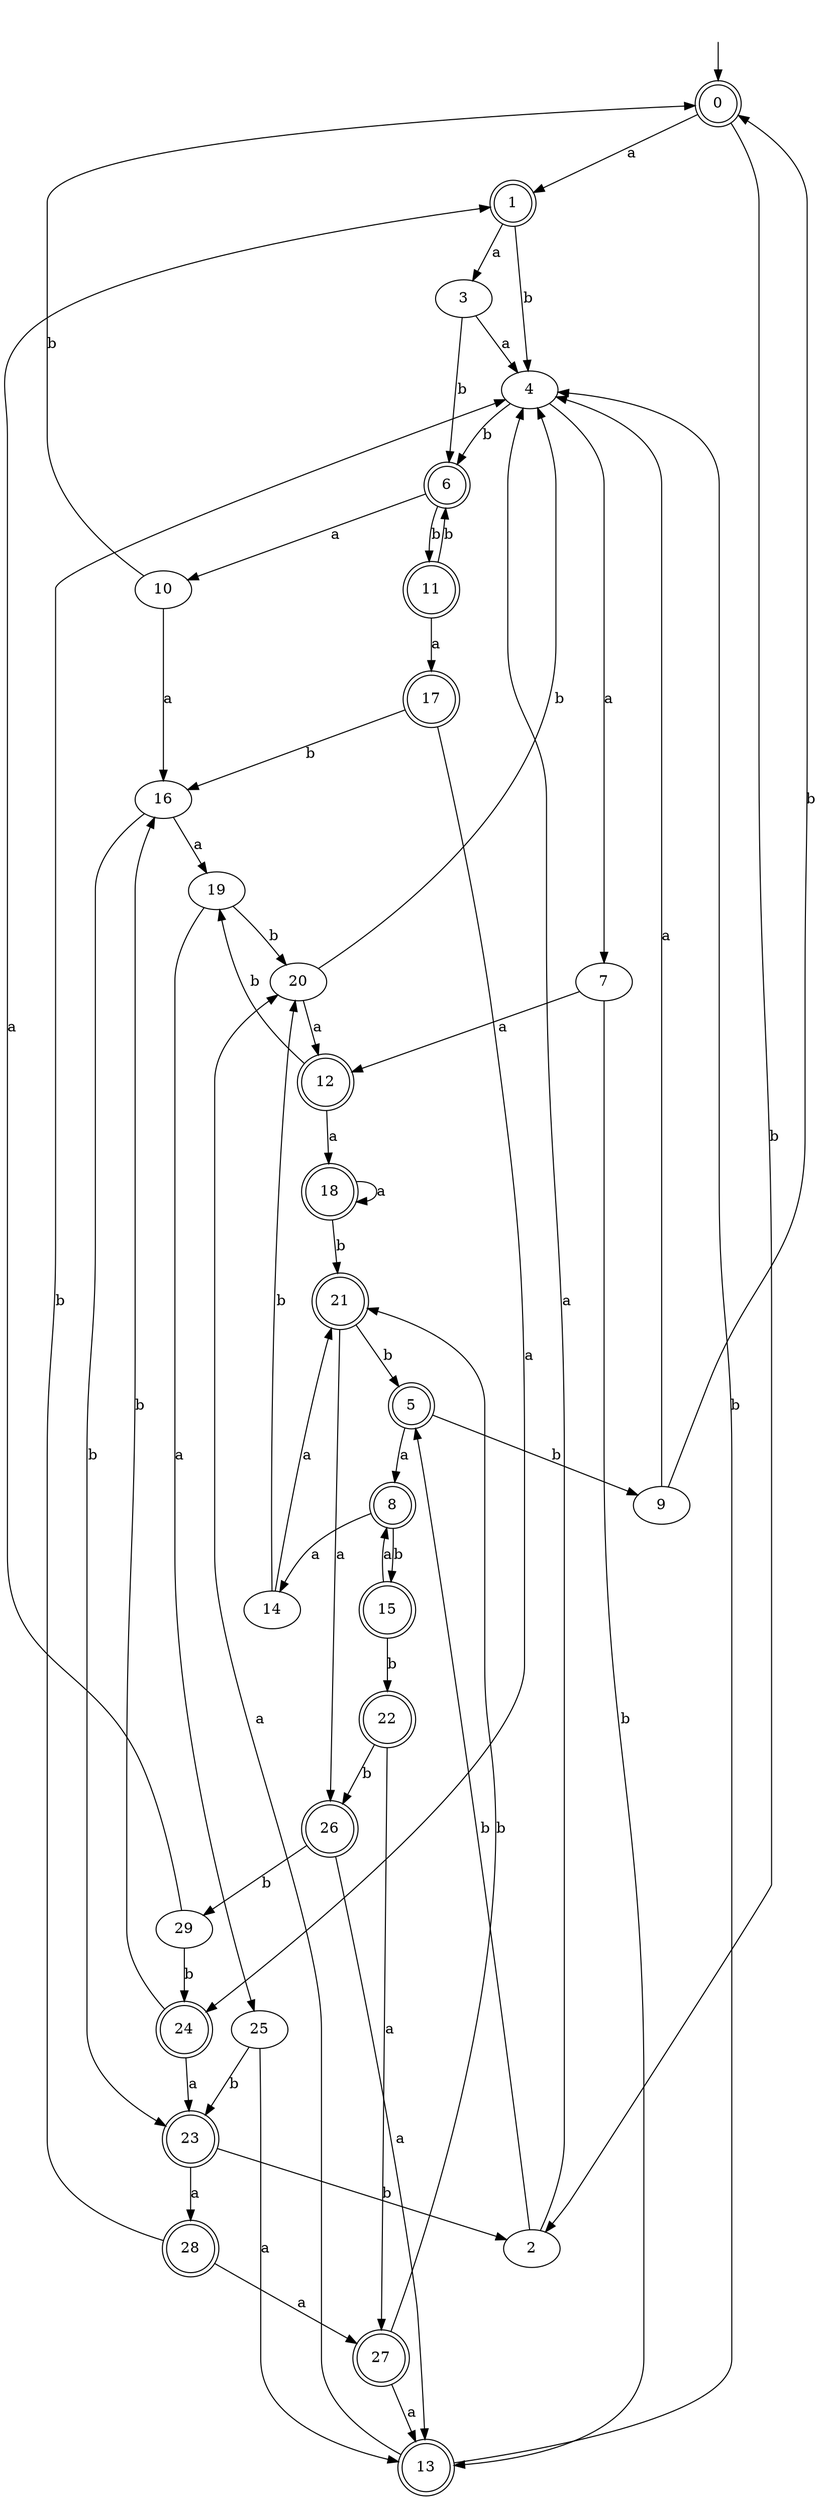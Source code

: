 digraph RandomDFA {
  __start0 [label="", shape=none];
  __start0 -> 0 [label=""];
  0 [shape=circle] [shape=doublecircle]
  0 -> 1 [label="a"]
  0 -> 2 [label="b"]
  1 [shape=doublecircle]
  1 -> 3 [label="a"]
  1 -> 4 [label="b"]
  2
  2 -> 4 [label="a"]
  2 -> 5 [label="b"]
  3
  3 -> 4 [label="a"]
  3 -> 6 [label="b"]
  4
  4 -> 7 [label="a"]
  4 -> 6 [label="b"]
  5 [shape=doublecircle]
  5 -> 8 [label="a"]
  5 -> 9 [label="b"]
  6 [shape=doublecircle]
  6 -> 10 [label="a"]
  6 -> 11 [label="b"]
  7
  7 -> 12 [label="a"]
  7 -> 13 [label="b"]
  8 [shape=doublecircle]
  8 -> 14 [label="a"]
  8 -> 15 [label="b"]
  9
  9 -> 4 [label="a"]
  9 -> 0 [label="b"]
  10
  10 -> 16 [label="a"]
  10 -> 0 [label="b"]
  11 [shape=doublecircle]
  11 -> 17 [label="a"]
  11 -> 6 [label="b"]
  12 [shape=doublecircle]
  12 -> 18 [label="a"]
  12 -> 19 [label="b"]
  13 [shape=doublecircle]
  13 -> 20 [label="a"]
  13 -> 4 [label="b"]
  14
  14 -> 21 [label="a"]
  14 -> 20 [label="b"]
  15 [shape=doublecircle]
  15 -> 8 [label="a"]
  15 -> 22 [label="b"]
  16
  16 -> 19 [label="a"]
  16 -> 23 [label="b"]
  17 [shape=doublecircle]
  17 -> 24 [label="a"]
  17 -> 16 [label="b"]
  18 [shape=doublecircle]
  18 -> 18 [label="a"]
  18 -> 21 [label="b"]
  19
  19 -> 25 [label="a"]
  19 -> 20 [label="b"]
  20
  20 -> 12 [label="a"]
  20 -> 4 [label="b"]
  21 [shape=doublecircle]
  21 -> 26 [label="a"]
  21 -> 5 [label="b"]
  22 [shape=doublecircle]
  22 -> 27 [label="a"]
  22 -> 26 [label="b"]
  23 [shape=doublecircle]
  23 -> 28 [label="a"]
  23 -> 2 [label="b"]
  24 [shape=doublecircle]
  24 -> 23 [label="a"]
  24 -> 16 [label="b"]
  25
  25 -> 13 [label="a"]
  25 -> 23 [label="b"]
  26 [shape=doublecircle]
  26 -> 13 [label="a"]
  26 -> 29 [label="b"]
  27 [shape=doublecircle]
  27 -> 13 [label="a"]
  27 -> 21 [label="b"]
  28 [shape=doublecircle]
  28 -> 27 [label="a"]
  28 -> 4 [label="b"]
  29
  29 -> 1 [label="a"]
  29 -> 24 [label="b"]
}
